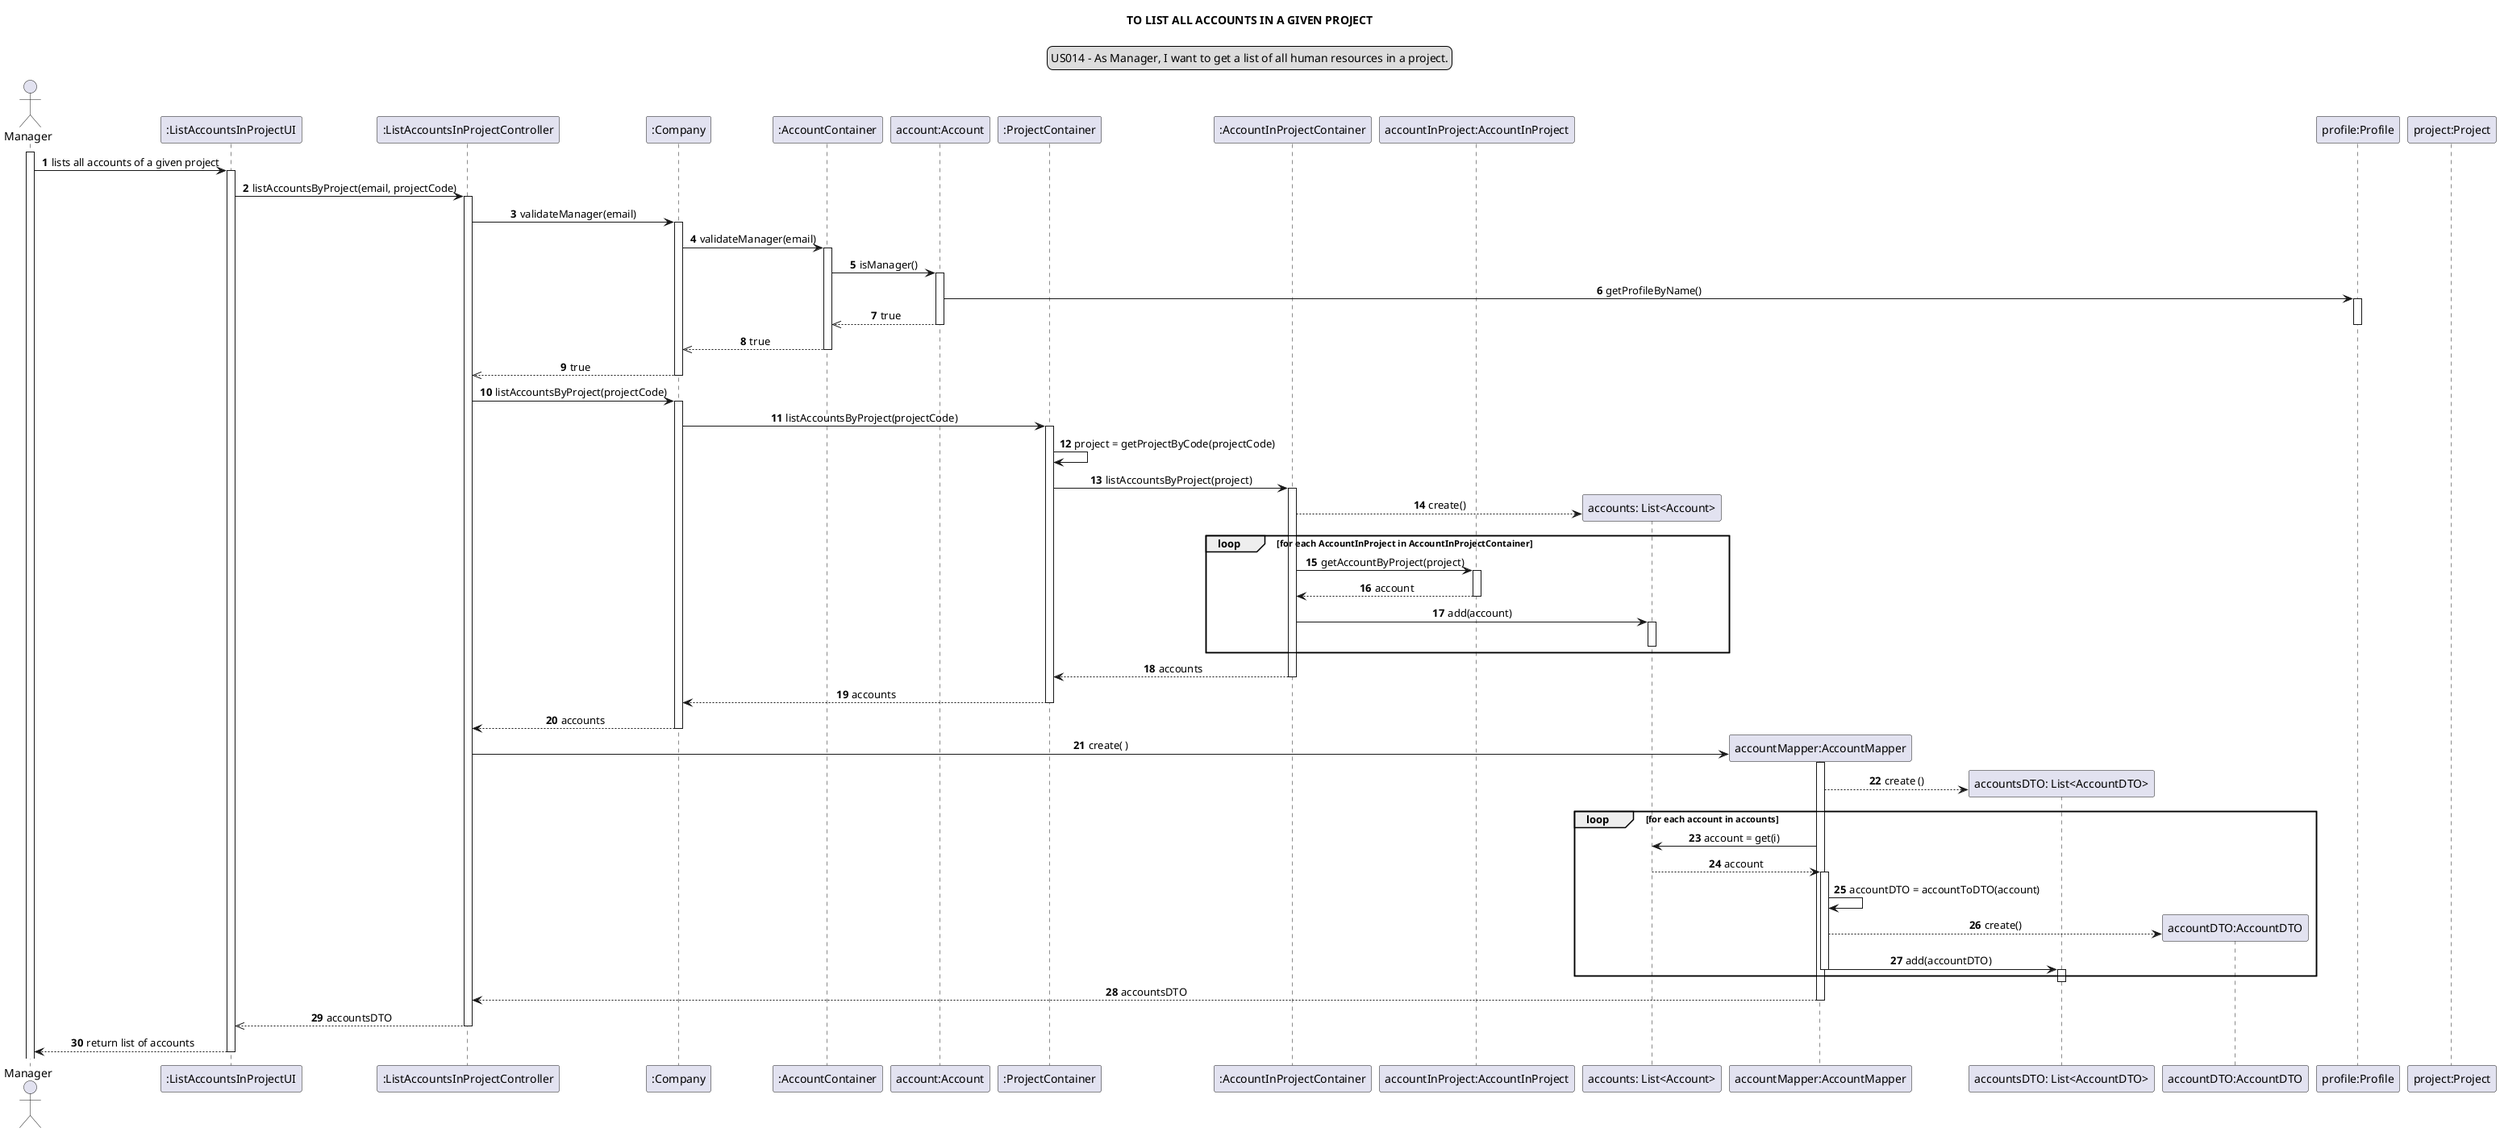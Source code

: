 @startuml
skinparam sequenceMessageAlign center
title TO LIST ALL ACCOUNTS IN A GIVEN PROJECT
legend top
US014 - As Manager, I want to get a list of all human resources in a project.
end legend
autonumber

actor Manager
participant ":ListAccountsInProjectUI" as ui
participant ":ListAccountsInProjectController" as controller
participant ":Company" as company
participant ":AccountContainer" as ac
participant "account:Account" as a
participant ":ProjectContainer" as container
participant ":AccountInProjectContainer" as aipc
participant "accountInProject:AccountInProject" as aip
participant "accounts: List<Account>" as list
participant "accountMapper:AccountMapper" as mapper
participant "accountsDTO: List<AccountDTO>" as listDTO
participant "accountDTO:AccountDTO" as DTO
participant "profile:Profile" as pf
participant "project:Project"


activate Manager
Manager -> ui: lists all accounts of a given project
activate ui
ui -> controller: listAccountsByProject(email, projectCode)
activate controller
controller -> company: validateManager(email)
activate company
company -> ac: validateManager(email)
activate ac
ac -> a: isManager()
activate a
a -> pf : getProfileByName()
activate pf
a -->> ac: true
deactivate pf
deactivate a
ac -->> company: true
deactivate ac
company -->> controller: true
deactivate company
controller -> company: listAccountsByProject(projectCode)
activate company
company -> container: listAccountsByProject(projectCode)
activate container
container -> container: project = getProjectByCode(projectCode)
container -> aipc: listAccountsByProject(project)
activate aipc
create list
aipc --> list :create()
loop for each AccountInProject in AccountInProjectContainer
aipc -> aip : getAccountByProject(project)
activate aip
aip --> aipc : account
deactivate aip
aipc -> list : add(account)
activate list
deactivate list
end loop
aipc --> container : accounts
deactivate aipc
container--> company : accounts
deactivate container
company --> controller: accounts
deactivate company
create mapper
controller -> mapper: create( )
create listDTO

activate mapper
mapper --> listDTO: create ()
loop for each account in accounts
mapper -> list: account = get(i)
list --> mapper: account
activate mapper
mapper -> mapper : accountDTO = accountToDTO(account)
create DTO
mapper --> DTO : create()
mapper ->listDTO :add(accountDTO)
deactivate mapper
activate listDTO
end loop
deactivate listDTO
mapper --> controller :accountsDTO
deactivate mapper
controller -->> ui: accountsDTO
deactivate controller
ui --> Manager: return list of accounts
deactivate ui
@enduml